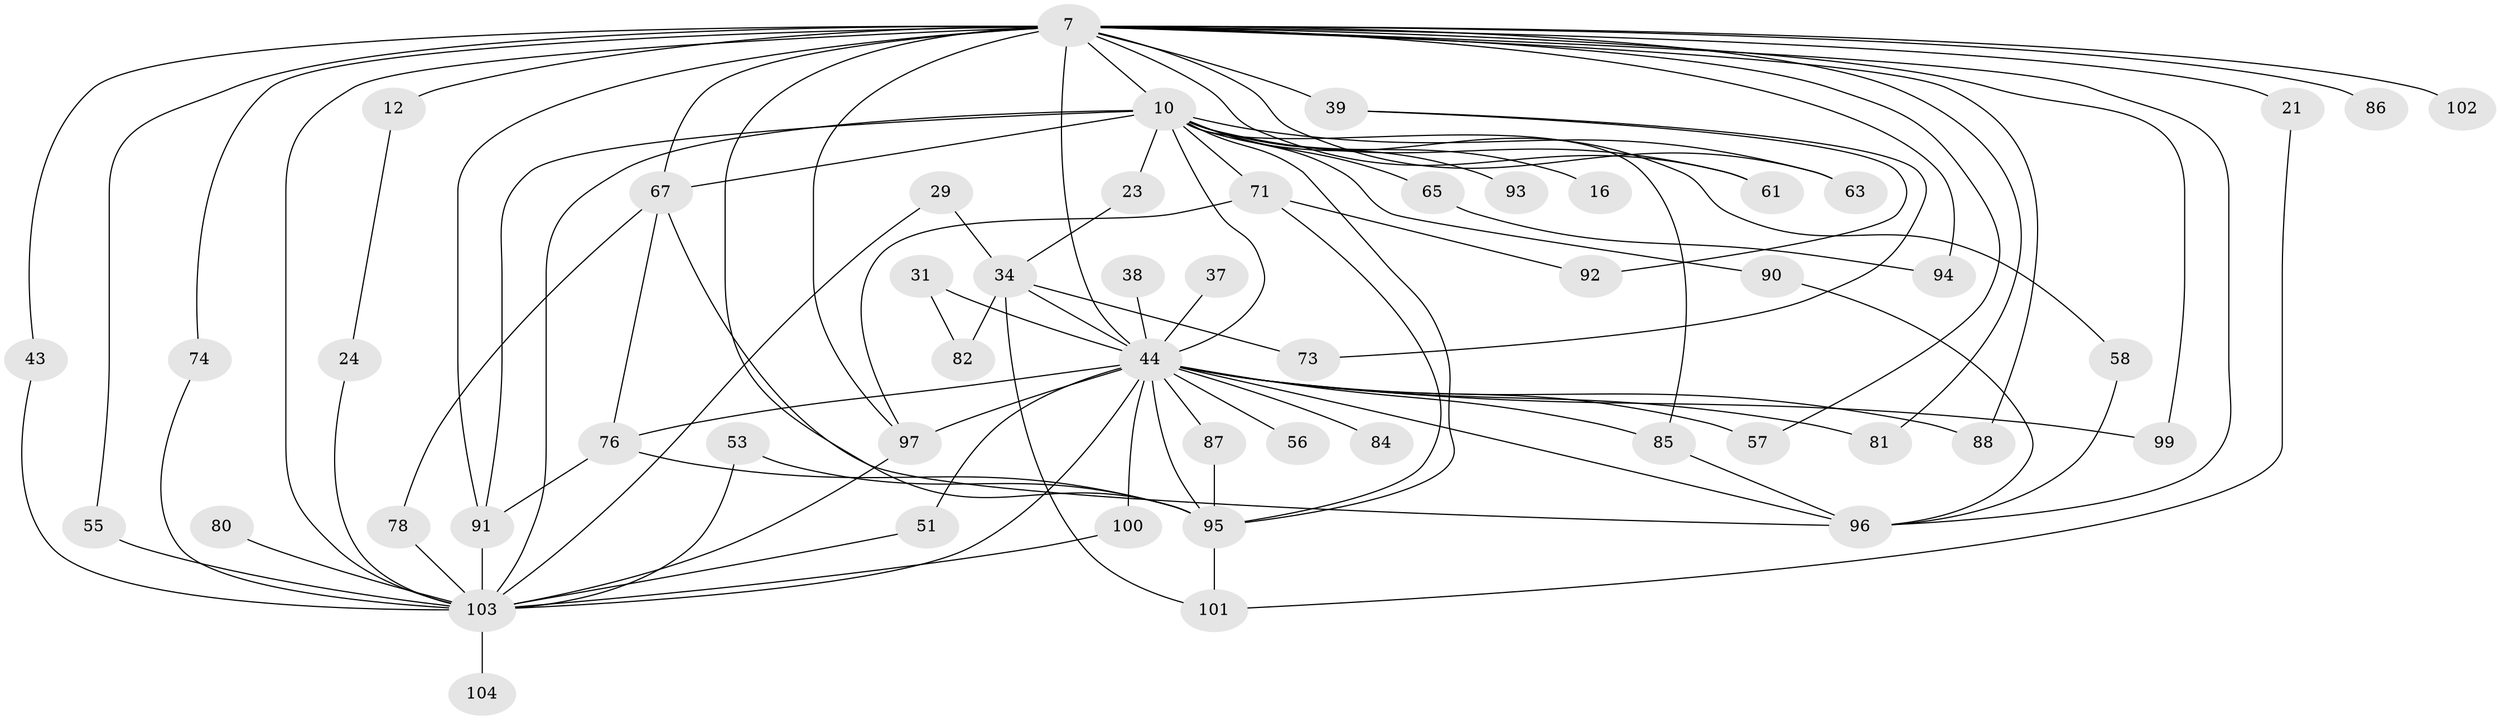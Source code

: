 // original degree distribution, {28: 0.009615384615384616, 19: 0.019230769230769232, 22: 0.009615384615384616, 23: 0.028846153846153848, 15: 0.009615384615384616, 18: 0.009615384615384616, 20: 0.009615384615384616, 5: 0.028846153846153848, 3: 0.18269230769230768, 4: 0.10576923076923077, 2: 0.5480769230769231, 6: 0.019230769230769232, 7: 0.019230769230769232}
// Generated by graph-tools (version 1.1) at 2025/45/03/09/25 04:45:59]
// undirected, 52 vertices, 95 edges
graph export_dot {
graph [start="1"]
  node [color=gray90,style=filled];
  7 [super="+6+4"];
  10 [super="+9+8"];
  12;
  16;
  21;
  23;
  24;
  29;
  31;
  34 [super="+20+18"];
  37;
  38;
  39 [super="+11"];
  43;
  44 [super="+40+5"];
  51;
  53;
  55 [super="+48"];
  56;
  57;
  58;
  61;
  63;
  65;
  67 [super="+22+64"];
  71 [super="+69"];
  73;
  74;
  76 [super="+59"];
  78;
  80;
  81;
  82;
  84;
  85 [super="+75+79"];
  86;
  87;
  88;
  90;
  91 [super="+83+54+72"];
  92;
  93;
  94 [super="+42"];
  95 [super="+13+30+36+49"];
  96 [super="+70+35+77"];
  97 [super="+25+68+89"];
  99;
  100;
  101 [super="+60"];
  102;
  103 [super="+98+46+41"];
  104;
  7 -- 10 [weight=9];
  7 -- 12 [weight=2];
  7 -- 21 [weight=2];
  7 -- 43;
  7 -- 57;
  7 -- 74;
  7 -- 86 [weight=2];
  7 -- 88;
  7 -- 95 [weight=5];
  7 -- 96 [weight=4];
  7 -- 99;
  7 -- 39 [weight=3];
  7 -- 61;
  7 -- 63;
  7 -- 55;
  7 -- 94 [weight=3];
  7 -- 102;
  7 -- 81;
  7 -- 97;
  7 -- 44 [weight=7];
  7 -- 103 [weight=9];
  7 -- 91;
  7 -- 67 [weight=3];
  10 -- 16 [weight=2];
  10 -- 58;
  10 -- 65;
  10 -- 85 [weight=3];
  10 -- 90;
  10 -- 93 [weight=2];
  10 -- 23;
  10 -- 91;
  10 -- 71 [weight=3];
  10 -- 61;
  10 -- 63;
  10 -- 95 [weight=2];
  10 -- 44 [weight=7];
  10 -- 103 [weight=8];
  10 -- 67 [weight=4];
  12 -- 24;
  21 -- 101;
  23 -- 34;
  24 -- 103;
  29 -- 34;
  29 -- 103;
  31 -- 82;
  31 -- 44 [weight=2];
  34 -- 82;
  34 -- 101;
  34 -- 73;
  34 -- 44 [weight=4];
  37 -- 44 [weight=2];
  38 -- 44;
  39 -- 73;
  39 -- 92;
  43 -- 103;
  44 -- 81;
  44 -- 84 [weight=2];
  44 -- 87;
  44 -- 88;
  44 -- 97 [weight=2];
  44 -- 99;
  44 -- 100;
  44 -- 51;
  44 -- 56 [weight=2];
  44 -- 57;
  44 -- 95 [weight=2];
  44 -- 103 [weight=5];
  44 -- 85;
  44 -- 76;
  44 -- 96 [weight=4];
  51 -- 103;
  53 -- 95;
  53 -- 103;
  55 -- 103 [weight=2];
  58 -- 96;
  65 -- 94;
  67 -- 76;
  67 -- 78;
  67 -- 96;
  71 -- 92;
  71 -- 95;
  71 -- 97;
  74 -- 103;
  76 -- 91;
  76 -- 95;
  78 -- 103;
  80 -- 103 [weight=2];
  85 -- 96;
  87 -- 95;
  90 -- 96;
  91 -- 103 [weight=3];
  95 -- 101;
  97 -- 103;
  100 -- 103;
  103 -- 104;
}
